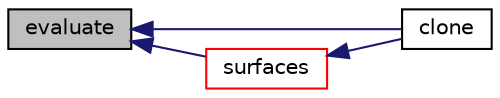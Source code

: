 digraph "evaluate"
{
  bgcolor="transparent";
  edge [fontname="Helvetica",fontsize="10",labelfontname="Helvetica",labelfontsize="10"];
  node [fontname="Helvetica",fontsize="10",shape=record];
  rankdir="LR";
  Node55 [label="evaluate",height=0.2,width=0.4,color="black", fillcolor="grey75", style="filled", fontcolor="black"];
  Node55 -> Node56 [dir="back",color="midnightblue",fontsize="10",style="solid",fontname="Helvetica"];
  Node56 [label="clone",height=0.2,width=0.4,color="black",URL="$a24537.html#ab54eaef726d8ede7bbe1cfcf13dc98fe",tooltip="Construct and return a clone setting internal field reference. "];
  Node55 -> Node57 [dir="back",color="midnightblue",fontsize="10",style="solid",fontname="Helvetica"];
  Node57 [label="surfaces",height=0.2,width=0.4,color="red",URL="$a24537.html#a1d43cf3cb16c69bc10c347404b82867a",tooltip="Surface to follow. Demand loads surfaceNames. "];
  Node57 -> Node56 [dir="back",color="midnightblue",fontsize="10",style="solid",fontname="Helvetica"];
}
